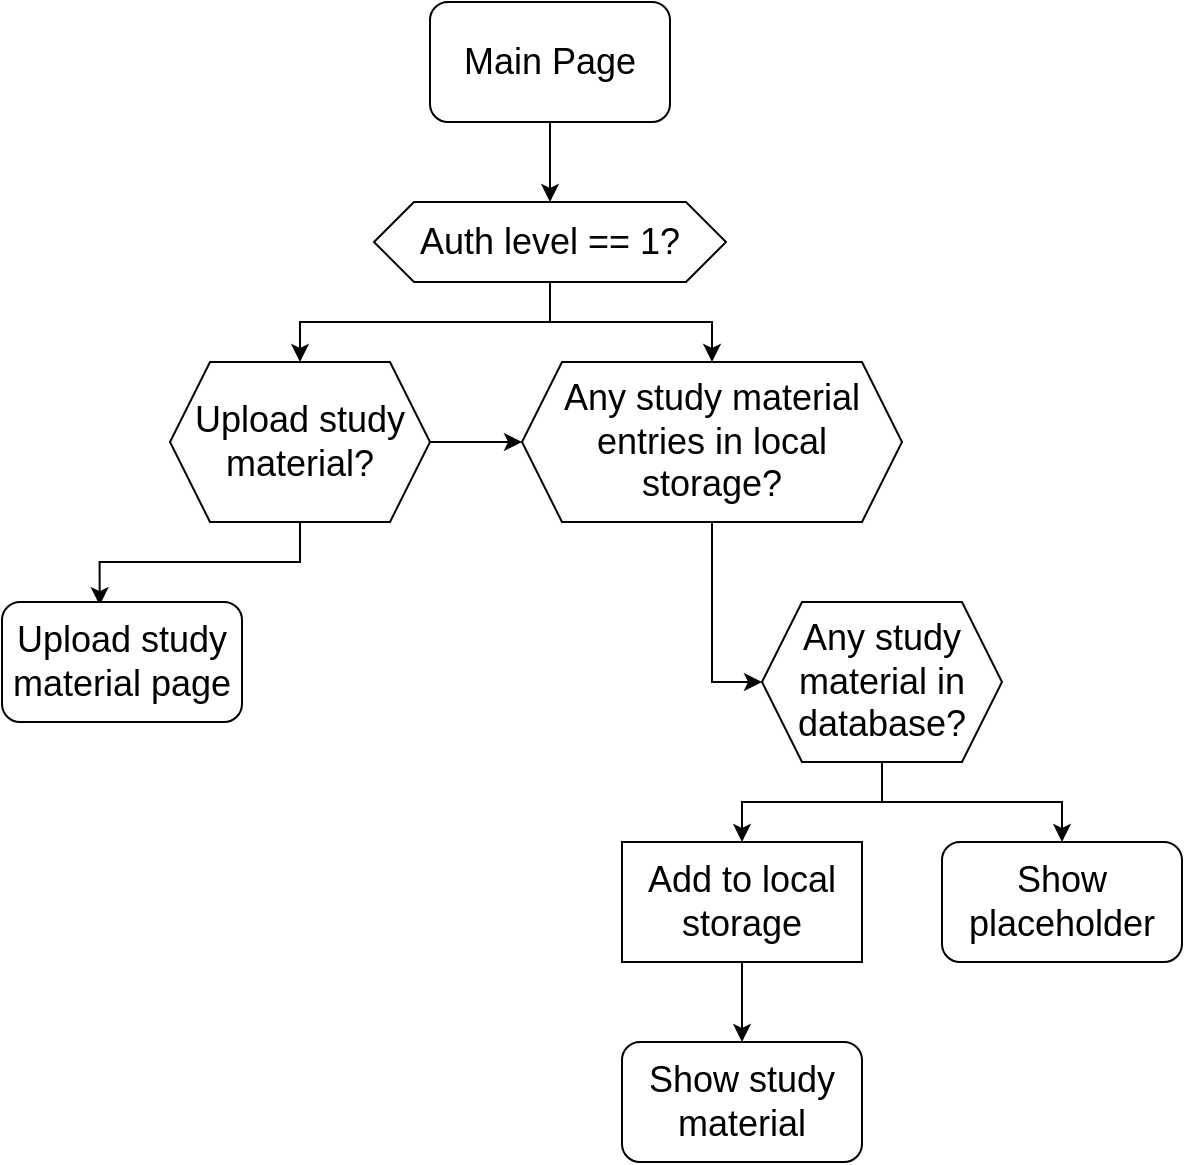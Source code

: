 <mxfile version="17.4.0" type="device"><diagram id="wkhFgLYgQui8FnRBXiGJ" name="Page-1"><mxGraphModel dx="1328" dy="566" grid="1" gridSize="10" guides="1" tooltips="1" connect="1" arrows="1" fold="1" page="1" pageScale="1" pageWidth="827" pageHeight="1169" math="0" shadow="0"><root><mxCell id="0"/><mxCell id="1" parent="0"/><mxCell id="BnZFspZiMSdOQgYGfIFD-5" style="edgeStyle=orthogonalEdgeStyle;rounded=0;orthogonalLoop=1;jettySize=auto;html=1;entryX=0.5;entryY=0;entryDx=0;entryDy=0;fontSize=18;" edge="1" parent="1" source="BnZFspZiMSdOQgYGfIFD-1" target="BnZFspZiMSdOQgYGfIFD-2"><mxGeometry relative="1" as="geometry"/></mxCell><mxCell id="BnZFspZiMSdOQgYGfIFD-1" value="&lt;font style=&quot;font-size: 18px&quot;&gt;Main Page&lt;/font&gt;" style="rounded=1;whiteSpace=wrap;html=1;" vertex="1" parent="1"><mxGeometry x="354" y="90" width="120" height="60" as="geometry"/></mxCell><mxCell id="BnZFspZiMSdOQgYGfIFD-8" style="edgeStyle=orthogonalEdgeStyle;rounded=0;orthogonalLoop=1;jettySize=auto;html=1;exitX=0.5;exitY=1;exitDx=0;exitDy=0;fontSize=18;" edge="1" parent="1" source="BnZFspZiMSdOQgYGfIFD-2" target="BnZFspZiMSdOQgYGfIFD-7"><mxGeometry relative="1" as="geometry"/></mxCell><mxCell id="BnZFspZiMSdOQgYGfIFD-19" style="edgeStyle=orthogonalEdgeStyle;rounded=0;orthogonalLoop=1;jettySize=auto;html=1;fontSize=18;" edge="1" parent="1" source="BnZFspZiMSdOQgYGfIFD-2" target="BnZFspZiMSdOQgYGfIFD-18"><mxGeometry relative="1" as="geometry"/></mxCell><mxCell id="BnZFspZiMSdOQgYGfIFD-2" value="Auth level == 1?" style="shape=hexagon;perimeter=hexagonPerimeter2;whiteSpace=wrap;html=1;fixedSize=1;fontSize=18;" vertex="1" parent="1"><mxGeometry x="326" y="190" width="176" height="40" as="geometry"/></mxCell><mxCell id="BnZFspZiMSdOQgYGfIFD-10" style="edgeStyle=orthogonalEdgeStyle;rounded=0;orthogonalLoop=1;jettySize=auto;html=1;entryX=0;entryY=0.5;entryDx=0;entryDy=0;fontSize=18;" edge="1" parent="1" source="BnZFspZiMSdOQgYGfIFD-7" target="BnZFspZiMSdOQgYGfIFD-9"><mxGeometry relative="1" as="geometry"/></mxCell><mxCell id="BnZFspZiMSdOQgYGfIFD-7" value="Any study material entries in local storage?" style="shape=hexagon;perimeter=hexagonPerimeter2;whiteSpace=wrap;html=1;fixedSize=1;fontSize=18;" vertex="1" parent="1"><mxGeometry x="400" y="270" width="190" height="80" as="geometry"/></mxCell><mxCell id="BnZFspZiMSdOQgYGfIFD-12" style="edgeStyle=orthogonalEdgeStyle;rounded=0;orthogonalLoop=1;jettySize=auto;html=1;fontSize=18;" edge="1" parent="1" source="BnZFspZiMSdOQgYGfIFD-9" target="BnZFspZiMSdOQgYGfIFD-11"><mxGeometry relative="1" as="geometry"/></mxCell><mxCell id="BnZFspZiMSdOQgYGfIFD-17" style="edgeStyle=orthogonalEdgeStyle;rounded=0;orthogonalLoop=1;jettySize=auto;html=1;fontSize=18;" edge="1" parent="1" source="BnZFspZiMSdOQgYGfIFD-9" target="BnZFspZiMSdOQgYGfIFD-15"><mxGeometry relative="1" as="geometry"/></mxCell><mxCell id="BnZFspZiMSdOQgYGfIFD-9" value="Any study material in database?" style="shape=hexagon;perimeter=hexagonPerimeter2;whiteSpace=wrap;html=1;fixedSize=1;fontSize=18;" vertex="1" parent="1"><mxGeometry x="520" y="390" width="120" height="80" as="geometry"/></mxCell><mxCell id="BnZFspZiMSdOQgYGfIFD-14" value="" style="edgeStyle=orthogonalEdgeStyle;rounded=0;orthogonalLoop=1;jettySize=auto;html=1;fontSize=18;" edge="1" parent="1" source="BnZFspZiMSdOQgYGfIFD-11" target="BnZFspZiMSdOQgYGfIFD-13"><mxGeometry relative="1" as="geometry"/></mxCell><mxCell id="BnZFspZiMSdOQgYGfIFD-11" value="Add to local storage" style="rounded=0;whiteSpace=wrap;html=1;fontSize=18;" vertex="1" parent="1"><mxGeometry x="450" y="510" width="120" height="60" as="geometry"/></mxCell><mxCell id="BnZFspZiMSdOQgYGfIFD-13" value="Show study material" style="rounded=1;whiteSpace=wrap;html=1;fontSize=18;" vertex="1" parent="1"><mxGeometry x="450" y="610" width="120" height="60" as="geometry"/></mxCell><mxCell id="BnZFspZiMSdOQgYGfIFD-15" value="Show placeholder" style="rounded=1;whiteSpace=wrap;html=1;fontSize=18;" vertex="1" parent="1"><mxGeometry x="610" y="510" width="120" height="60" as="geometry"/></mxCell><mxCell id="BnZFspZiMSdOQgYGfIFD-21" style="edgeStyle=orthogonalEdgeStyle;rounded=0;orthogonalLoop=1;jettySize=auto;html=1;entryX=0.407;entryY=0.027;entryDx=0;entryDy=0;entryPerimeter=0;fontSize=18;" edge="1" parent="1" source="BnZFspZiMSdOQgYGfIFD-18" target="BnZFspZiMSdOQgYGfIFD-20"><mxGeometry relative="1" as="geometry"/></mxCell><mxCell id="BnZFspZiMSdOQgYGfIFD-22" style="edgeStyle=orthogonalEdgeStyle;rounded=0;orthogonalLoop=1;jettySize=auto;html=1;exitX=1;exitY=0.5;exitDx=0;exitDy=0;entryX=0;entryY=0.5;entryDx=0;entryDy=0;fontSize=18;" edge="1" parent="1" source="BnZFspZiMSdOQgYGfIFD-18" target="BnZFspZiMSdOQgYGfIFD-7"><mxGeometry relative="1" as="geometry"/></mxCell><mxCell id="BnZFspZiMSdOQgYGfIFD-18" value="Upload study material?" style="shape=hexagon;perimeter=hexagonPerimeter2;whiteSpace=wrap;html=1;fixedSize=1;fontSize=18;" vertex="1" parent="1"><mxGeometry x="224" y="270" width="130" height="80" as="geometry"/></mxCell><mxCell id="BnZFspZiMSdOQgYGfIFD-20" value="Upload study material page" style="rounded=1;whiteSpace=wrap;html=1;fontSize=18;" vertex="1" parent="1"><mxGeometry x="140" y="390" width="120" height="60" as="geometry"/></mxCell></root></mxGraphModel></diagram></mxfile>